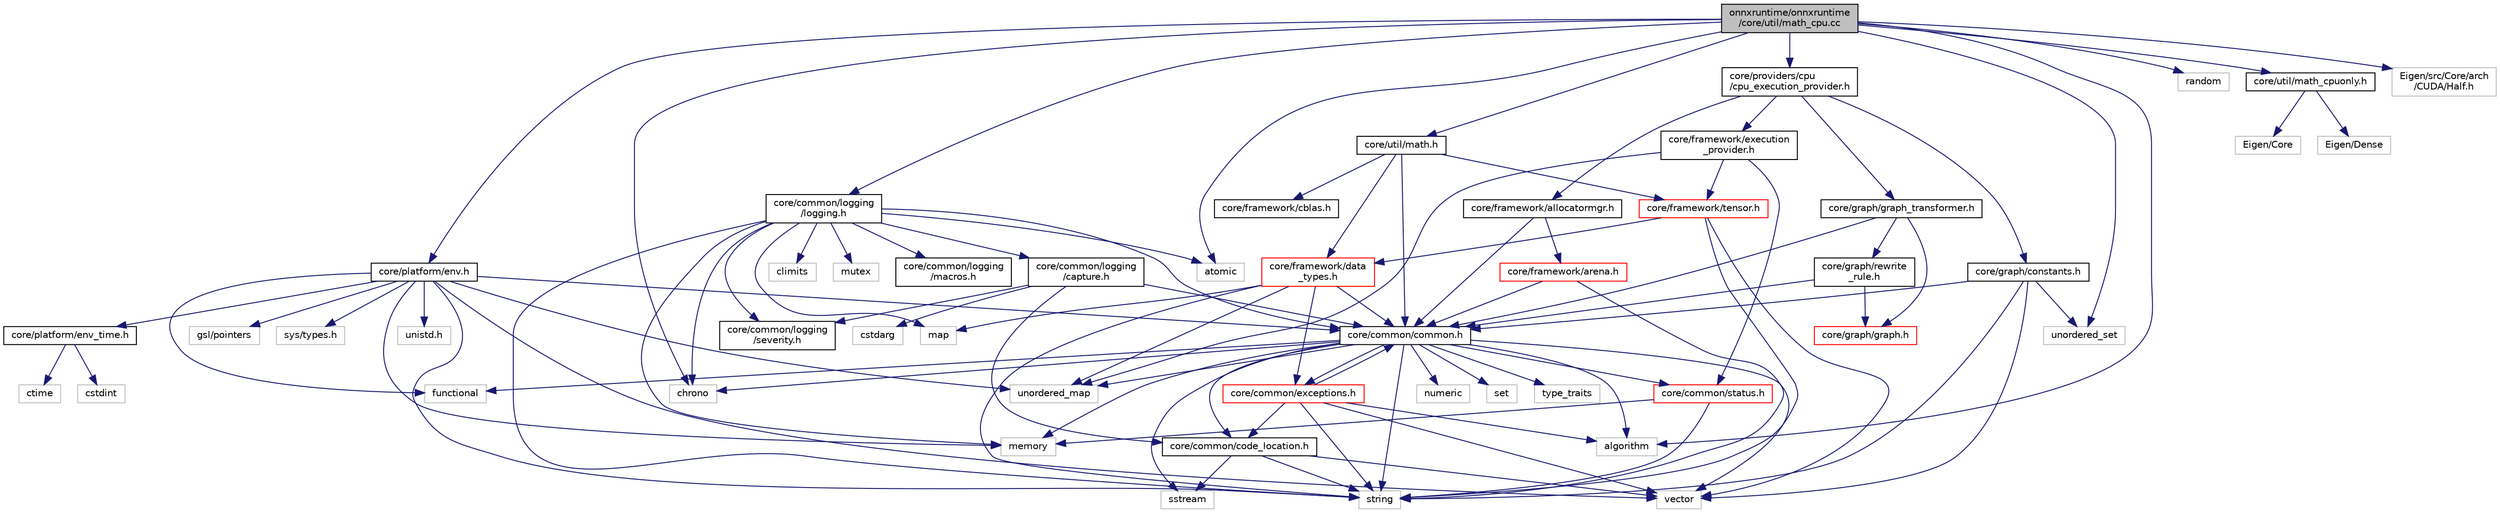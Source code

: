 digraph "onnxruntime/onnxruntime/core/util/math_cpu.cc"
{
  edge [fontname="Helvetica",fontsize="10",labelfontname="Helvetica",labelfontsize="10"];
  node [fontname="Helvetica",fontsize="10",shape=record];
  Node0 [label="onnxruntime/onnxruntime\l/core/util/math_cpu.cc",height=0.2,width=0.4,color="black", fillcolor="grey75", style="filled", fontcolor="black"];
  Node0 -> Node1 [color="midnightblue",fontsize="10",style="solid"];
  Node1 [label="algorithm",height=0.2,width=0.4,color="grey75", fillcolor="white", style="filled"];
  Node0 -> Node2 [color="midnightblue",fontsize="10",style="solid"];
  Node2 [label="atomic",height=0.2,width=0.4,color="grey75", fillcolor="white", style="filled"];
  Node0 -> Node3 [color="midnightblue",fontsize="10",style="solid"];
  Node3 [label="chrono",height=0.2,width=0.4,color="grey75", fillcolor="white", style="filled"];
  Node0 -> Node4 [color="midnightblue",fontsize="10",style="solid"];
  Node4 [label="random",height=0.2,width=0.4,color="grey75", fillcolor="white", style="filled"];
  Node0 -> Node5 [color="midnightblue",fontsize="10",style="solid"];
  Node5 [label="unordered_set",height=0.2,width=0.4,color="grey75", fillcolor="white", style="filled"];
  Node0 -> Node6 [color="midnightblue",fontsize="10",style="solid"];
  Node6 [label="core/platform/env.h",height=0.2,width=0.4,color="black", fillcolor="white", style="filled",URL="$env_8h.html"];
  Node6 -> Node7 [color="midnightblue",fontsize="10",style="solid"];
  Node7 [label="functional",height=0.2,width=0.4,color="grey75", fillcolor="white", style="filled"];
  Node6 -> Node8 [color="midnightblue",fontsize="10",style="solid"];
  Node8 [label="memory",height=0.2,width=0.4,color="grey75", fillcolor="white", style="filled"];
  Node6 -> Node9 [color="midnightblue",fontsize="10",style="solid"];
  Node9 [label="string",height=0.2,width=0.4,color="grey75", fillcolor="white", style="filled"];
  Node6 -> Node10 [color="midnightblue",fontsize="10",style="solid"];
  Node10 [label="unordered_map",height=0.2,width=0.4,color="grey75", fillcolor="white", style="filled"];
  Node6 -> Node11 [color="midnightblue",fontsize="10",style="solid"];
  Node11 [label="vector",height=0.2,width=0.4,color="grey75", fillcolor="white", style="filled"];
  Node6 -> Node12 [color="midnightblue",fontsize="10",style="solid"];
  Node12 [label="gsl/pointers",height=0.2,width=0.4,color="grey75", fillcolor="white", style="filled"];
  Node6 -> Node13 [color="midnightblue",fontsize="10",style="solid"];
  Node13 [label="core/common/common.h",height=0.2,width=0.4,color="black", fillcolor="white", style="filled",URL="$include_2onnxruntime_2core_2common_2common_8h.html"];
  Node13 -> Node1 [color="midnightblue",fontsize="10",style="solid"];
  Node13 -> Node7 [color="midnightblue",fontsize="10",style="solid"];
  Node13 -> Node8 [color="midnightblue",fontsize="10",style="solid"];
  Node13 -> Node14 [color="midnightblue",fontsize="10",style="solid"];
  Node14 [label="numeric",height=0.2,width=0.4,color="grey75", fillcolor="white", style="filled"];
  Node13 -> Node15 [color="midnightblue",fontsize="10",style="solid"];
  Node15 [label="set",height=0.2,width=0.4,color="grey75", fillcolor="white", style="filled"];
  Node13 -> Node16 [color="midnightblue",fontsize="10",style="solid"];
  Node16 [label="sstream",height=0.2,width=0.4,color="grey75", fillcolor="white", style="filled"];
  Node13 -> Node9 [color="midnightblue",fontsize="10",style="solid"];
  Node13 -> Node17 [color="midnightblue",fontsize="10",style="solid"];
  Node17 [label="type_traits",height=0.2,width=0.4,color="grey75", fillcolor="white", style="filled"];
  Node13 -> Node10 [color="midnightblue",fontsize="10",style="solid"];
  Node13 -> Node11 [color="midnightblue",fontsize="10",style="solid"];
  Node13 -> Node3 [color="midnightblue",fontsize="10",style="solid"];
  Node13 -> Node18 [color="midnightblue",fontsize="10",style="solid"];
  Node18 [label="core/common/code_location.h",height=0.2,width=0.4,color="black", fillcolor="white", style="filled",URL="$code__location_8h.html"];
  Node18 -> Node16 [color="midnightblue",fontsize="10",style="solid"];
  Node18 -> Node9 [color="midnightblue",fontsize="10",style="solid"];
  Node18 -> Node11 [color="midnightblue",fontsize="10",style="solid"];
  Node13 -> Node19 [color="midnightblue",fontsize="10",style="solid"];
  Node19 [label="core/common/exceptions.h",height=0.2,width=0.4,color="red", fillcolor="white", style="filled",URL="$exceptions_8h.html"];
  Node19 -> Node1 [color="midnightblue",fontsize="10",style="solid"];
  Node19 -> Node9 [color="midnightblue",fontsize="10",style="solid"];
  Node19 -> Node11 [color="midnightblue",fontsize="10",style="solid"];
  Node19 -> Node13 [color="midnightblue",fontsize="10",style="solid"];
  Node19 -> Node18 [color="midnightblue",fontsize="10",style="solid"];
  Node13 -> Node23 [color="midnightblue",fontsize="10",style="solid"];
  Node23 [label="core/common/status.h",height=0.2,width=0.4,color="red", fillcolor="white", style="filled",URL="$status_8h.html"];
  Node23 -> Node8 [color="midnightblue",fontsize="10",style="solid"];
  Node23 -> Node9 [color="midnightblue",fontsize="10",style="solid"];
  Node6 -> Node26 [color="midnightblue",fontsize="10",style="solid"];
  Node26 [label="core/platform/env_time.h",height=0.2,width=0.4,color="black", fillcolor="white", style="filled",URL="$env__time_8h.html"];
  Node26 -> Node27 [color="midnightblue",fontsize="10",style="solid"];
  Node27 [label="ctime",height=0.2,width=0.4,color="grey75", fillcolor="white", style="filled"];
  Node26 -> Node25 [color="midnightblue",fontsize="10",style="solid"];
  Node25 [label="cstdint",height=0.2,width=0.4,color="grey75", fillcolor="white", style="filled"];
  Node6 -> Node28 [color="midnightblue",fontsize="10",style="solid"];
  Node28 [label="sys/types.h",height=0.2,width=0.4,color="grey75", fillcolor="white", style="filled"];
  Node6 -> Node29 [color="midnightblue",fontsize="10",style="solid"];
  Node29 [label="unistd.h",height=0.2,width=0.4,color="grey75", fillcolor="white", style="filled"];
  Node0 -> Node30 [color="midnightblue",fontsize="10",style="solid"];
  Node30 [label="core/common/logging\l/logging.h",height=0.2,width=0.4,color="black", fillcolor="white", style="filled",URL="$logging_8h.html"];
  Node30 -> Node2 [color="midnightblue",fontsize="10",style="solid"];
  Node30 -> Node3 [color="midnightblue",fontsize="10",style="solid"];
  Node30 -> Node31 [color="midnightblue",fontsize="10",style="solid"];
  Node31 [label="climits",height=0.2,width=0.4,color="grey75", fillcolor="white", style="filled"];
  Node30 -> Node32 [color="midnightblue",fontsize="10",style="solid"];
  Node32 [label="map",height=0.2,width=0.4,color="grey75", fillcolor="white", style="filled"];
  Node30 -> Node8 [color="midnightblue",fontsize="10",style="solid"];
  Node30 -> Node33 [color="midnightblue",fontsize="10",style="solid"];
  Node33 [label="mutex",height=0.2,width=0.4,color="grey75", fillcolor="white", style="filled"];
  Node30 -> Node9 [color="midnightblue",fontsize="10",style="solid"];
  Node30 -> Node13 [color="midnightblue",fontsize="10",style="solid"];
  Node30 -> Node34 [color="midnightblue",fontsize="10",style="solid"];
  Node34 [label="core/common/logging\l/capture.h",height=0.2,width=0.4,color="black", fillcolor="white", style="filled",URL="$capture_8h.html"];
  Node34 -> Node35 [color="midnightblue",fontsize="10",style="solid"];
  Node35 [label="cstdarg",height=0.2,width=0.4,color="grey75", fillcolor="white", style="filled"];
  Node34 -> Node13 [color="midnightblue",fontsize="10",style="solid"];
  Node34 -> Node18 [color="midnightblue",fontsize="10",style="solid"];
  Node34 -> Node36 [color="midnightblue",fontsize="10",style="solid"];
  Node36 [label="core/common/logging\l/severity.h",height=0.2,width=0.4,color="black", fillcolor="white", style="filled",URL="$severity_8h.html"];
  Node30 -> Node36 [color="midnightblue",fontsize="10",style="solid"];
  Node30 -> Node37 [color="midnightblue",fontsize="10",style="solid"];
  Node37 [label="core/common/logging\l/macros.h",height=0.2,width=0.4,color="black", fillcolor="white", style="filled",URL="$macros_8h.html"];
  Node0 -> Node38 [color="midnightblue",fontsize="10",style="solid"];
  Node38 [label="core/providers/cpu\l/cpu_execution_provider.h",height=0.2,width=0.4,color="black", fillcolor="white", style="filled",URL="$cpu__execution__provider_8h.html"];
  Node38 -> Node39 [color="midnightblue",fontsize="10",style="solid"];
  Node39 [label="core/framework/allocatormgr.h",height=0.2,width=0.4,color="black", fillcolor="white", style="filled",URL="$allocatormgr_8h.html"];
  Node39 -> Node13 [color="midnightblue",fontsize="10",style="solid"];
  Node39 -> Node40 [color="midnightblue",fontsize="10",style="solid"];
  Node40 [label="core/framework/arena.h",height=0.2,width=0.4,color="red", fillcolor="white", style="filled",URL="$arena_8h.html"];
  Node40 -> Node9 [color="midnightblue",fontsize="10",style="solid"];
  Node40 -> Node13 [color="midnightblue",fontsize="10",style="solid"];
  Node38 -> Node51 [color="midnightblue",fontsize="10",style="solid"];
  Node51 [label="core/framework/execution\l_provider.h",height=0.2,width=0.4,color="black", fillcolor="white", style="filled",URL="$execution__provider_8h.html"];
  Node51 -> Node10 [color="midnightblue",fontsize="10",style="solid"];
  Node51 -> Node23 [color="midnightblue",fontsize="10",style="solid"];
  Node51 -> Node52 [color="midnightblue",fontsize="10",style="solid"];
  Node52 [label="core/framework/tensor.h",height=0.2,width=0.4,color="red", fillcolor="white", style="filled",URL="$tensor_8h.html"];
  Node52 -> Node9 [color="midnightblue",fontsize="10",style="solid"];
  Node52 -> Node11 [color="midnightblue",fontsize="10",style="solid"];
  Node52 -> Node55 [color="midnightblue",fontsize="10",style="solid"];
  Node55 [label="core/framework/data\l_types.h",height=0.2,width=0.4,color="red", fillcolor="white", style="filled",URL="$data__types_8h.html"];
  Node55 -> Node9 [color="midnightblue",fontsize="10",style="solid"];
  Node55 -> Node10 [color="midnightblue",fontsize="10",style="solid"];
  Node55 -> Node32 [color="midnightblue",fontsize="10",style="solid"];
  Node55 -> Node13 [color="midnightblue",fontsize="10",style="solid"];
  Node55 -> Node19 [color="midnightblue",fontsize="10",style="solid"];
  Node38 -> Node59 [color="midnightblue",fontsize="10",style="solid"];
  Node59 [label="core/graph/graph_transformer.h",height=0.2,width=0.4,color="black", fillcolor="white", style="filled",URL="$graph__transformer_8h.html"];
  Node59 -> Node13 [color="midnightblue",fontsize="10",style="solid"];
  Node59 -> Node60 [color="midnightblue",fontsize="10",style="solid"];
  Node60 [label="core/graph/graph.h",height=0.2,width=0.4,color="red", fillcolor="white", style="filled",URL="$graph_8h.html"];
  Node59 -> Node72 [color="midnightblue",fontsize="10",style="solid"];
  Node72 [label="core/graph/rewrite\l_rule.h",height=0.2,width=0.4,color="black", fillcolor="white", style="filled",URL="$rewrite__rule_8h.html"];
  Node72 -> Node13 [color="midnightblue",fontsize="10",style="solid"];
  Node72 -> Node60 [color="midnightblue",fontsize="10",style="solid"];
  Node38 -> Node64 [color="midnightblue",fontsize="10",style="solid"];
  Node64 [label="core/graph/constants.h",height=0.2,width=0.4,color="black", fillcolor="white", style="filled",URL="$constants_8h.html"];
  Node64 -> Node9 [color="midnightblue",fontsize="10",style="solid"];
  Node64 -> Node5 [color="midnightblue",fontsize="10",style="solid"];
  Node64 -> Node11 [color="midnightblue",fontsize="10",style="solid"];
  Node64 -> Node13 [color="midnightblue",fontsize="10",style="solid"];
  Node0 -> Node73 [color="midnightblue",fontsize="10",style="solid"];
  Node73 [label="core/util/math.h",height=0.2,width=0.4,color="black", fillcolor="white", style="filled",URL="$math_8h.html"];
  Node73 -> Node74 [color="midnightblue",fontsize="10",style="solid"];
  Node74 [label="core/framework/cblas.h",height=0.2,width=0.4,color="black", fillcolor="white", style="filled",URL="$cblas_8h.html"];
  Node73 -> Node13 [color="midnightblue",fontsize="10",style="solid"];
  Node73 -> Node55 [color="midnightblue",fontsize="10",style="solid"];
  Node73 -> Node52 [color="midnightblue",fontsize="10",style="solid"];
  Node0 -> Node75 [color="midnightblue",fontsize="10",style="solid"];
  Node75 [label="core/util/math_cpuonly.h",height=0.2,width=0.4,color="black", fillcolor="white", style="filled",URL="$math__cpuonly_8h.html"];
  Node75 -> Node76 [color="midnightblue",fontsize="10",style="solid"];
  Node76 [label="Eigen/Core",height=0.2,width=0.4,color="grey75", fillcolor="white", style="filled"];
  Node75 -> Node77 [color="midnightblue",fontsize="10",style="solid"];
  Node77 [label="Eigen/Dense",height=0.2,width=0.4,color="grey75", fillcolor="white", style="filled"];
  Node0 -> Node78 [color="midnightblue",fontsize="10",style="solid"];
  Node78 [label="Eigen/src/Core/arch\l/CUDA/Half.h",height=0.2,width=0.4,color="grey75", fillcolor="white", style="filled"];
}
